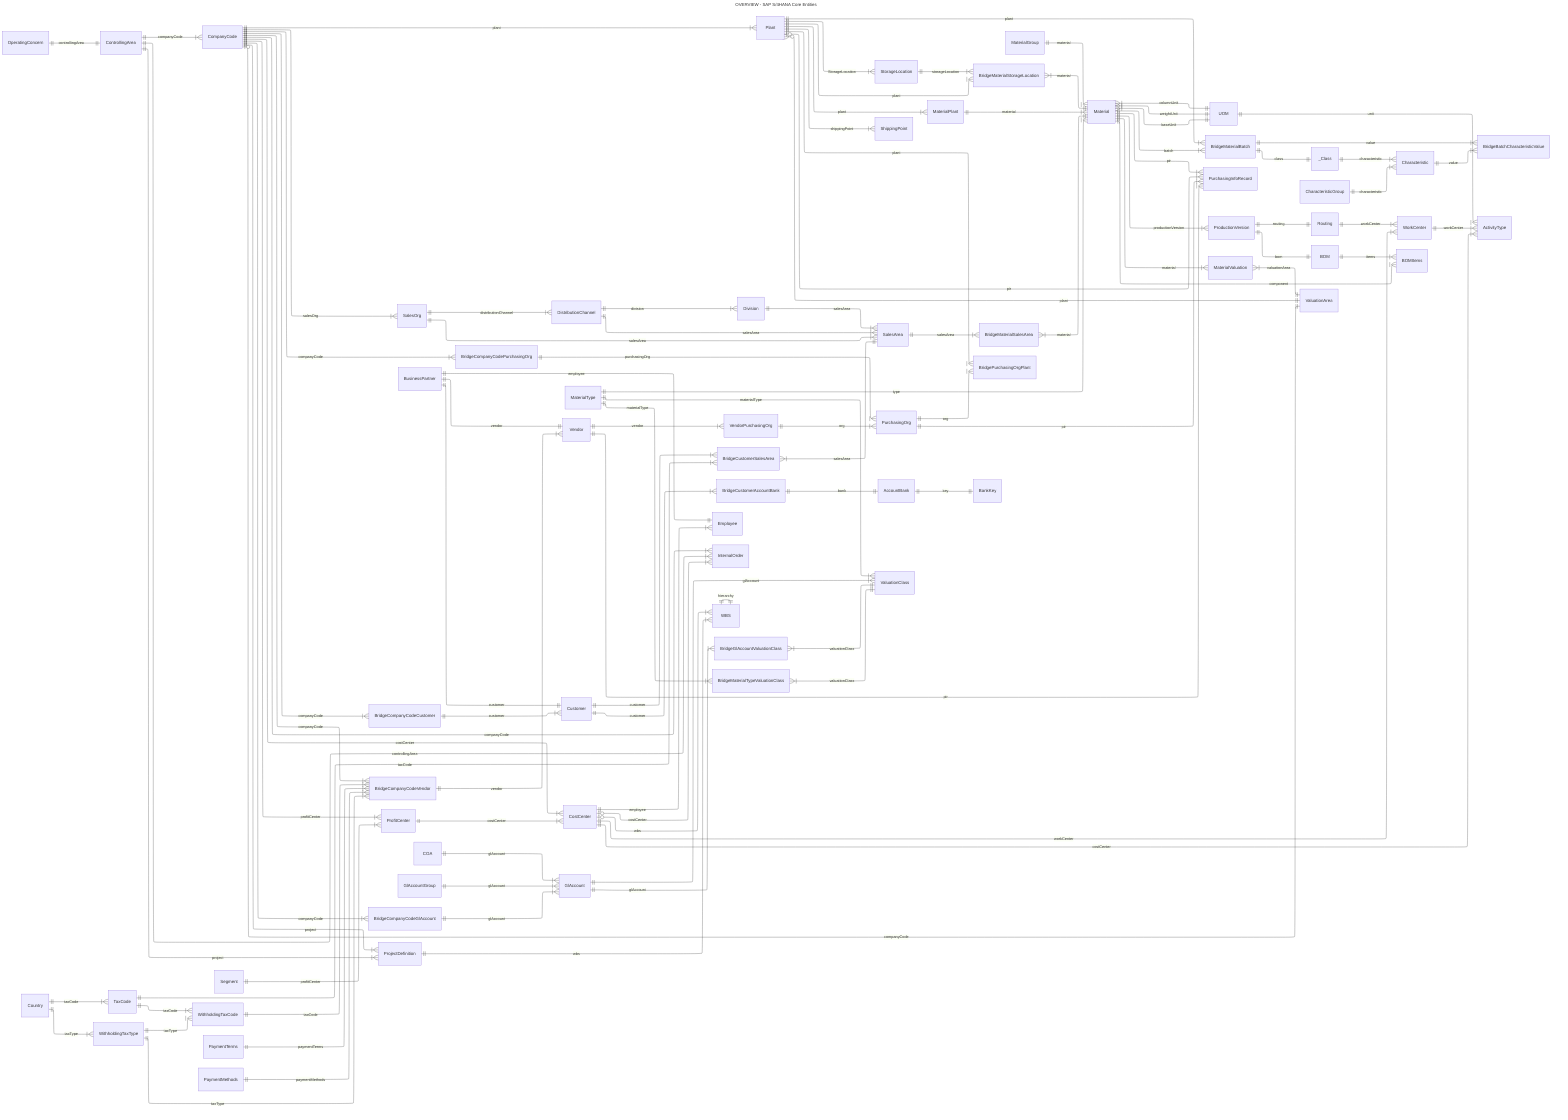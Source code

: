 ---
title: OVERVIEW - SAP S/4HANA Core Entities
config:
  layout: elk
---
erDiagram
    direction lr

    %% ORGANIZE %%
    OperatingConcern ||--|| ControllingArea : "controllingArea"
    ControllingArea ||--|{ CompanyCode : "companyCode"
    CompanyCode ||--|{ Plant : "plant"
    Plant ||--|{ StorageLocation : "StorageLocation"
    Plant ||--|{ ShippingPoint : "shippingPoint"

    CompanyCode ||--|{ SalesOrg: "salesOrg"
    SalesOrg ||--|{ DistributionChannel: "distributionChannel"
    DistributionChannel ||--|{ Division: "division"
    SalesOrg ||--|{ SalesArea: "salesArea"
    DistributionChannel ||--|{ SalesArea: "salesArea"
    Division ||--|{ SalesArea: "salesArea"


    %% MATERIAL %%
    MaterialType ||--|{ Material : "type"
    MaterialGroup ||--|{ Material: "material"
    %% Material }|--|| Industry: "industry"
    %% Material }|--|| Source: "source"
    Material }|--|| UOM : "baseUnit"
    Material }|--|| UOM : "weightUnit"
    Material }|--|| UOM : "columnUnit"

    Plant ||--|{ MaterialPlant: "plant"
    MaterialPlant ||--|{ Material: "material"

    StorageLocation ||--|{ BridgeMaterialStorageLocation: "storageLocation"
    Plant ||--|{ BridgeMaterialStorageLocation: "plant"
    BridgeMaterialStorageLocation }|--|| Material: "material"

    SalesArea ||--|{ BridgeMaterialSalesArea: "salesArea"
    BridgeMaterialSalesArea }|--|| Material: "material"

    _Class ||--|{ Characteristic: "characteristic"
    Material ||--|{ BridgeMaterialBatch: "batch"
    Plant ||--|{ BridgeMaterialBatch: "plant"
    BridgeMaterialBatch ||--|| _Class: "class"
    BridgeMaterialBatch ||--|{ BridgeBatchCharacteristicValue: "value"
    Characteristic ||--|{ BridgeBatchCharacteristicValue: "value"
    CharacteristicGroup ||--|{ Characteristic : "characteristic"

    CompanyCode ||--|{ BridgeCompanyCodePurchasingOrg: "companyCode"
    BridgeCompanyCodePurchasingOrg ||--|{ PurchasingOrg: "purchasingOrg"

    Plant ||--|{ BridgePurchasingOrgPlant: "plant"
    PurchasingOrg ||--|{ BridgePurchasingOrgPlant: "org"

    %% PURCHASING INFO RECORD %%
    PurchasingOrg ||--|{ PurchasingInfoRecord: "pir"
    Material ||--|{ PurchasingInfoRecord: "pir"
    Vendor ||--|{ PurchasingInfoRecord: "pir"
    Plant |o--|{ PurchasingInfoRecord: "pir"

    Vendor ||--|{ VendorPurchasingOrg: "vendor"
    VendorPurchasingOrg ||--|{ PurchasingOrg: "org"

    %% BP %%
    BusinessPartner ||--|| Customer: "customer"
    BusinessPartner ||--|| Vendor: "vendor"
    CompanyCode ||--|{ BridgeCompanyCodeCustomer: "companyCode"
    BridgeCompanyCodeCustomer ||--|{ Customer: "customer"
    CompanyCode ||--|{ BridgeCompanyCodeVendor: "companyCode"
    BridgeCompanyCodeVendor ||--|{ Vendor: "vendor"
    Customer ||--|{ BridgeCustomerSalesArea: "customer"
    BridgeCustomerSalesArea }|--|| SalesArea: "salesArea"

    Customer ||--|{ BridgeCustomerAccountBank: "customer"
    BridgeCustomerAccountBank ||--|| AccountBank: "bank"
    AccountBank ||--|| BankKey: "key"

    %% PROFIT CENTER & COST CENTER 
    CompanyCode ||--|{ ProfitCenter: "profitCenter"
    CompanyCode ||--|{ CostCenter: "costCenter"
    Segment ||--|{ ProfitCenter: "profitCenter"
    ProfitCenter ||--|{ CostCenter: "costCenter"
    CostCenter ||--|{ Employee: "employee"


    %% ACTIVITY TYPE
    CostCenter ||--|{ WorkCenter: "workCenter"
    CostCenter ||--|{ ActivityType: "costCenter"
    WorkCenter ||--|{ ActivityType: "workCenter"
    UOM ||--|{ ActivityType : "unit"


    %% ACCOUNTING
    COA ||--|{ GlAccount : "glAccount"
    GlAccountGroup ||--|{ GlAccount : "glAccount"
    CompanyCode ||--|{ BridgeCompanyCodeGlAccount: "companyCode"
    BridgeCompanyCodeGlAccount ||--|{ GlAccount: "glAccount"
    CompanyCode ||--|{ InternalOrder: "companyCode"
    ControllingArea ||--|{ InternalOrder: "controllingArea"
    CostCenter |o--|{ InternalOrder: "costCenter"

    %% BOM
    Routing ||--|{ WorkCenter : "workCenter"
    Material ||--|{ ProductionVersion: "productionVersion"
    ProductionVersion ||--|| Routing: "routing"
    ProductionVersion ||--|| BOM: "bom"
    BOM ||--|{ BOMItems: "items"
    Material ||--|{ BOMItems : "component"

    %% Project & WBS
    ControllingArea ||--|{ ProjectDefinition: "project"
    CompanyCode ||--|{ ProjectDefinition: "project"
    ProjectDefinition ||--|{ WBS: "wbs"
    WBS ||--|| WBS: "hierarchy"
    CostCenter |o--|{ WBS: "wbs"

    Plant }o--|| ValuationArea: "plant"
    CompanyCode |o--|| ValuationArea: "companyCode"

    GlAccount ||--|{ ValuationClass: "glAccount"
    MaterialType ||--|{ ValuationClass: "materialType"

    Material ||--|{ MaterialValuation: "material"
    MaterialValuation }|--|| ValuationArea: "valuationArea"

    GlAccount ||--|{ BridgeGlAccountValuationClass: "glAccount"
    BridgeGlAccountValuationClass }|--|| ValuationClass: "valuationClass"

    MaterialType ||--|{ BridgeMaterialTypeValuationClass: "materialType"
    BridgeMaterialTypeValuationClass }|--|| ValuationClass: "valuationClass"

    BusinessPartner ||--|| Employee: "employee"

    %% TAX & PAYMENT 
    Country ||--|{ TaxCode: "taxCode"
    Country ||--|{ WithholdingTaxType: "taxType"
    TaxCode ||--|{ WithholdingTaxCode: "taxCode"
    WithholdingTaxType ||--|{ WithholdingTaxCode: "taxType"
    WithholdingTaxType ||--|{ BridgeCompanyCodeVendor: "taxType"
    WithholdingTaxCode ||--|{ BridgeCompanyCodeVendor: "taxCode"
    PaymentTerms ||--|{ BridgeCompanyCodeVendor: "paymentTerms"
    PaymentMethods ||--|{ BridgeCompanyCodeVendor: "paymentMethods"
    TaxCode ||--|{ BridgeCustomerSalesArea: "taxCode"